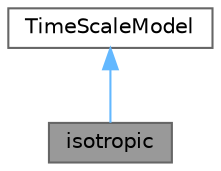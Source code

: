 digraph "isotropic"
{
 // LATEX_PDF_SIZE
  bgcolor="transparent";
  edge [fontname=Helvetica,fontsize=10,labelfontname=Helvetica,labelfontsize=10];
  node [fontname=Helvetica,fontsize=10,shape=box,height=0.2,width=0.4];
  Node1 [id="Node000001",label="isotropic",height=0.2,width=0.4,color="gray40", fillcolor="grey60", style="filled", fontcolor="black",tooltip="Model for the time scale over which the velocity field of a dispersed phase tends towards an isotropi..."];
  Node2 -> Node1 [id="edge1_Node000001_Node000002",dir="back",color="steelblue1",style="solid",tooltip=" "];
  Node2 [id="Node000002",label="TimeScaleModel",height=0.2,width=0.4,color="gray40", fillcolor="white", style="filled",URL="$classFoam_1_1TimeScaleModel.html",tooltip="Base class for time scale models."];
}

